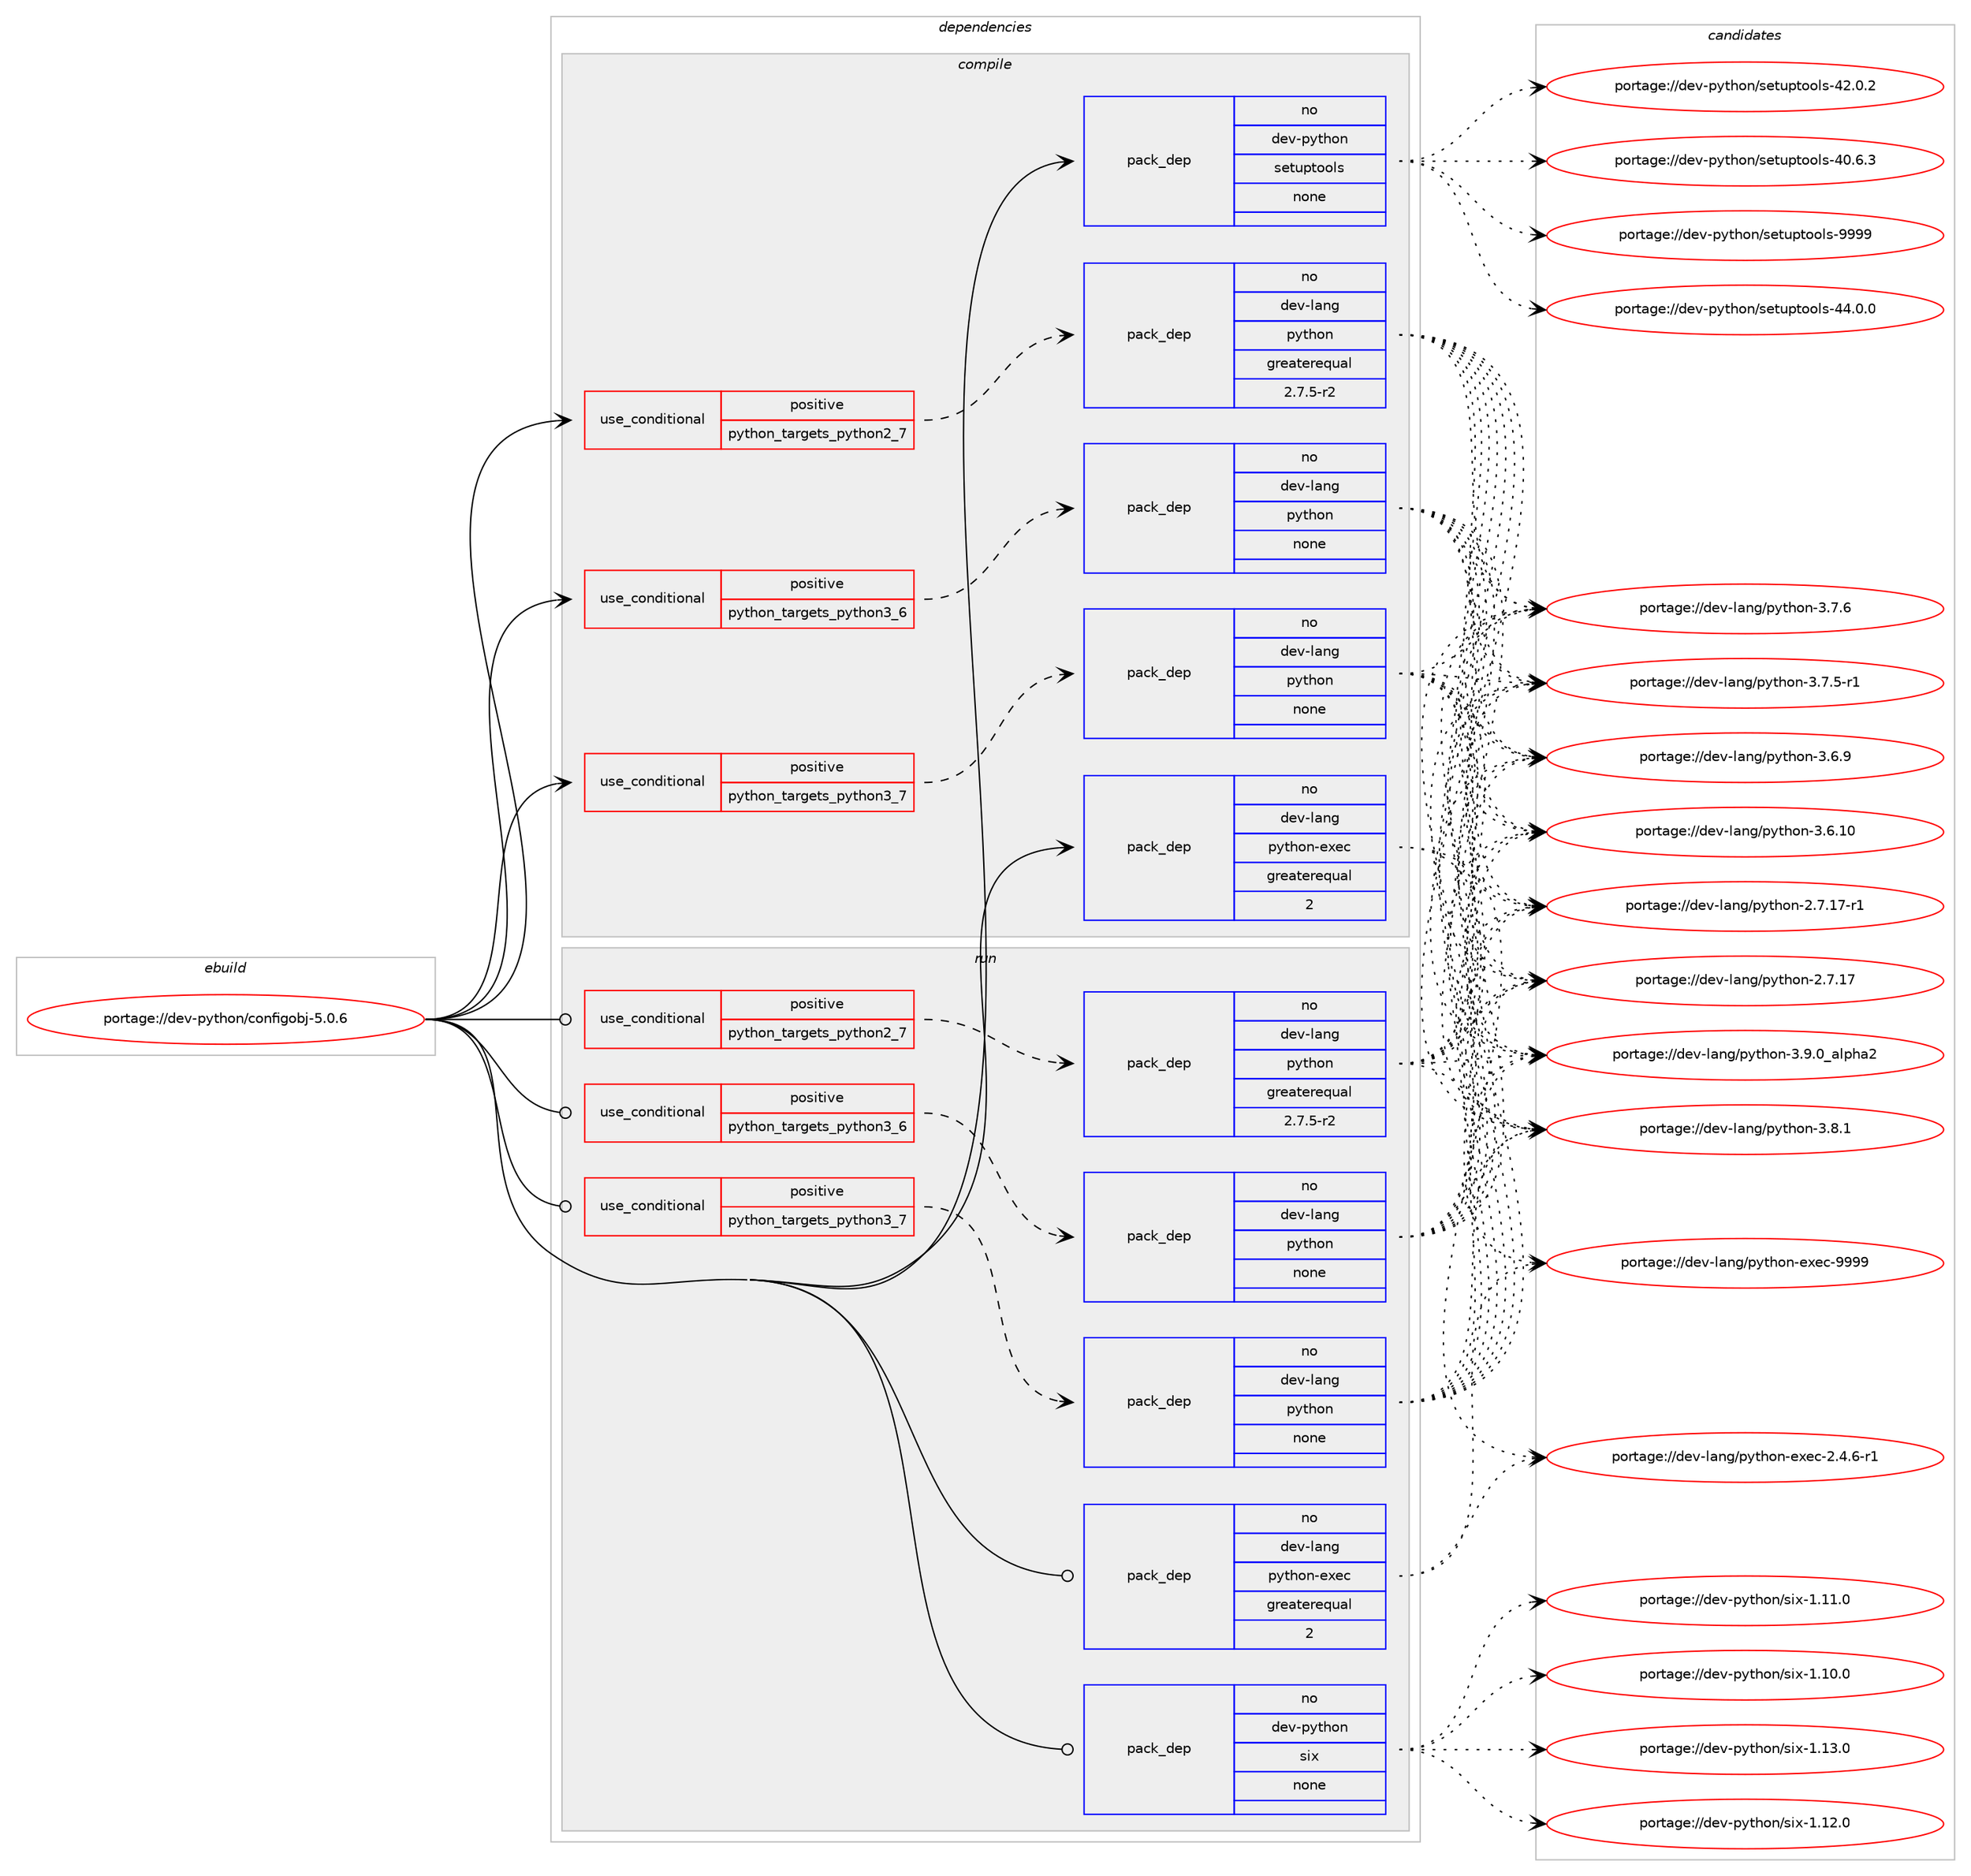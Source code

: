 digraph prolog {

# *************
# Graph options
# *************

newrank=true;
concentrate=true;
compound=true;
graph [rankdir=LR,fontname=Helvetica,fontsize=10,ranksep=1.5];#, ranksep=2.5, nodesep=0.2];
edge  [arrowhead=vee];
node  [fontname=Helvetica,fontsize=10];

# **********
# The ebuild
# **********

subgraph cluster_leftcol {
color=gray;
label=<<i>ebuild</i>>;
id [label="portage://dev-python/configobj-5.0.6", color=red, width=4, href="../dev-python/configobj-5.0.6.svg"];
}

# ****************
# The dependencies
# ****************

subgraph cluster_midcol {
color=gray;
label=<<i>dependencies</i>>;
subgraph cluster_compile {
fillcolor="#eeeeee";
style=filled;
label=<<i>compile</i>>;
subgraph cond117467 {
dependency466210 [label=<<TABLE BORDER="0" CELLBORDER="1" CELLSPACING="0" CELLPADDING="4"><TR><TD ROWSPAN="3" CELLPADDING="10">use_conditional</TD></TR><TR><TD>positive</TD></TR><TR><TD>python_targets_python2_7</TD></TR></TABLE>>, shape=none, color=red];
subgraph pack343736 {
dependency466211 [label=<<TABLE BORDER="0" CELLBORDER="1" CELLSPACING="0" CELLPADDING="4" WIDTH="220"><TR><TD ROWSPAN="6" CELLPADDING="30">pack_dep</TD></TR><TR><TD WIDTH="110">no</TD></TR><TR><TD>dev-lang</TD></TR><TR><TD>python</TD></TR><TR><TD>greaterequal</TD></TR><TR><TD>2.7.5-r2</TD></TR></TABLE>>, shape=none, color=blue];
}
dependency466210:e -> dependency466211:w [weight=20,style="dashed",arrowhead="vee"];
}
id:e -> dependency466210:w [weight=20,style="solid",arrowhead="vee"];
subgraph cond117468 {
dependency466212 [label=<<TABLE BORDER="0" CELLBORDER="1" CELLSPACING="0" CELLPADDING="4"><TR><TD ROWSPAN="3" CELLPADDING="10">use_conditional</TD></TR><TR><TD>positive</TD></TR><TR><TD>python_targets_python3_6</TD></TR></TABLE>>, shape=none, color=red];
subgraph pack343737 {
dependency466213 [label=<<TABLE BORDER="0" CELLBORDER="1" CELLSPACING="0" CELLPADDING="4" WIDTH="220"><TR><TD ROWSPAN="6" CELLPADDING="30">pack_dep</TD></TR><TR><TD WIDTH="110">no</TD></TR><TR><TD>dev-lang</TD></TR><TR><TD>python</TD></TR><TR><TD>none</TD></TR><TR><TD></TD></TR></TABLE>>, shape=none, color=blue];
}
dependency466212:e -> dependency466213:w [weight=20,style="dashed",arrowhead="vee"];
}
id:e -> dependency466212:w [weight=20,style="solid",arrowhead="vee"];
subgraph cond117469 {
dependency466214 [label=<<TABLE BORDER="0" CELLBORDER="1" CELLSPACING="0" CELLPADDING="4"><TR><TD ROWSPAN="3" CELLPADDING="10">use_conditional</TD></TR><TR><TD>positive</TD></TR><TR><TD>python_targets_python3_7</TD></TR></TABLE>>, shape=none, color=red];
subgraph pack343738 {
dependency466215 [label=<<TABLE BORDER="0" CELLBORDER="1" CELLSPACING="0" CELLPADDING="4" WIDTH="220"><TR><TD ROWSPAN="6" CELLPADDING="30">pack_dep</TD></TR><TR><TD WIDTH="110">no</TD></TR><TR><TD>dev-lang</TD></TR><TR><TD>python</TD></TR><TR><TD>none</TD></TR><TR><TD></TD></TR></TABLE>>, shape=none, color=blue];
}
dependency466214:e -> dependency466215:w [weight=20,style="dashed",arrowhead="vee"];
}
id:e -> dependency466214:w [weight=20,style="solid",arrowhead="vee"];
subgraph pack343739 {
dependency466216 [label=<<TABLE BORDER="0" CELLBORDER="1" CELLSPACING="0" CELLPADDING="4" WIDTH="220"><TR><TD ROWSPAN="6" CELLPADDING="30">pack_dep</TD></TR><TR><TD WIDTH="110">no</TD></TR><TR><TD>dev-lang</TD></TR><TR><TD>python-exec</TD></TR><TR><TD>greaterequal</TD></TR><TR><TD>2</TD></TR></TABLE>>, shape=none, color=blue];
}
id:e -> dependency466216:w [weight=20,style="solid",arrowhead="vee"];
subgraph pack343740 {
dependency466217 [label=<<TABLE BORDER="0" CELLBORDER="1" CELLSPACING="0" CELLPADDING="4" WIDTH="220"><TR><TD ROWSPAN="6" CELLPADDING="30">pack_dep</TD></TR><TR><TD WIDTH="110">no</TD></TR><TR><TD>dev-python</TD></TR><TR><TD>setuptools</TD></TR><TR><TD>none</TD></TR><TR><TD></TD></TR></TABLE>>, shape=none, color=blue];
}
id:e -> dependency466217:w [weight=20,style="solid",arrowhead="vee"];
}
subgraph cluster_compileandrun {
fillcolor="#eeeeee";
style=filled;
label=<<i>compile and run</i>>;
}
subgraph cluster_run {
fillcolor="#eeeeee";
style=filled;
label=<<i>run</i>>;
subgraph cond117470 {
dependency466218 [label=<<TABLE BORDER="0" CELLBORDER="1" CELLSPACING="0" CELLPADDING="4"><TR><TD ROWSPAN="3" CELLPADDING="10">use_conditional</TD></TR><TR><TD>positive</TD></TR><TR><TD>python_targets_python2_7</TD></TR></TABLE>>, shape=none, color=red];
subgraph pack343741 {
dependency466219 [label=<<TABLE BORDER="0" CELLBORDER="1" CELLSPACING="0" CELLPADDING="4" WIDTH="220"><TR><TD ROWSPAN="6" CELLPADDING="30">pack_dep</TD></TR><TR><TD WIDTH="110">no</TD></TR><TR><TD>dev-lang</TD></TR><TR><TD>python</TD></TR><TR><TD>greaterequal</TD></TR><TR><TD>2.7.5-r2</TD></TR></TABLE>>, shape=none, color=blue];
}
dependency466218:e -> dependency466219:w [weight=20,style="dashed",arrowhead="vee"];
}
id:e -> dependency466218:w [weight=20,style="solid",arrowhead="odot"];
subgraph cond117471 {
dependency466220 [label=<<TABLE BORDER="0" CELLBORDER="1" CELLSPACING="0" CELLPADDING="4"><TR><TD ROWSPAN="3" CELLPADDING="10">use_conditional</TD></TR><TR><TD>positive</TD></TR><TR><TD>python_targets_python3_6</TD></TR></TABLE>>, shape=none, color=red];
subgraph pack343742 {
dependency466221 [label=<<TABLE BORDER="0" CELLBORDER="1" CELLSPACING="0" CELLPADDING="4" WIDTH="220"><TR><TD ROWSPAN="6" CELLPADDING="30">pack_dep</TD></TR><TR><TD WIDTH="110">no</TD></TR><TR><TD>dev-lang</TD></TR><TR><TD>python</TD></TR><TR><TD>none</TD></TR><TR><TD></TD></TR></TABLE>>, shape=none, color=blue];
}
dependency466220:e -> dependency466221:w [weight=20,style="dashed",arrowhead="vee"];
}
id:e -> dependency466220:w [weight=20,style="solid",arrowhead="odot"];
subgraph cond117472 {
dependency466222 [label=<<TABLE BORDER="0" CELLBORDER="1" CELLSPACING="0" CELLPADDING="4"><TR><TD ROWSPAN="3" CELLPADDING="10">use_conditional</TD></TR><TR><TD>positive</TD></TR><TR><TD>python_targets_python3_7</TD></TR></TABLE>>, shape=none, color=red];
subgraph pack343743 {
dependency466223 [label=<<TABLE BORDER="0" CELLBORDER="1" CELLSPACING="0" CELLPADDING="4" WIDTH="220"><TR><TD ROWSPAN="6" CELLPADDING="30">pack_dep</TD></TR><TR><TD WIDTH="110">no</TD></TR><TR><TD>dev-lang</TD></TR><TR><TD>python</TD></TR><TR><TD>none</TD></TR><TR><TD></TD></TR></TABLE>>, shape=none, color=blue];
}
dependency466222:e -> dependency466223:w [weight=20,style="dashed",arrowhead="vee"];
}
id:e -> dependency466222:w [weight=20,style="solid",arrowhead="odot"];
subgraph pack343744 {
dependency466224 [label=<<TABLE BORDER="0" CELLBORDER="1" CELLSPACING="0" CELLPADDING="4" WIDTH="220"><TR><TD ROWSPAN="6" CELLPADDING="30">pack_dep</TD></TR><TR><TD WIDTH="110">no</TD></TR><TR><TD>dev-lang</TD></TR><TR><TD>python-exec</TD></TR><TR><TD>greaterequal</TD></TR><TR><TD>2</TD></TR></TABLE>>, shape=none, color=blue];
}
id:e -> dependency466224:w [weight=20,style="solid",arrowhead="odot"];
subgraph pack343745 {
dependency466225 [label=<<TABLE BORDER="0" CELLBORDER="1" CELLSPACING="0" CELLPADDING="4" WIDTH="220"><TR><TD ROWSPAN="6" CELLPADDING="30">pack_dep</TD></TR><TR><TD WIDTH="110">no</TD></TR><TR><TD>dev-python</TD></TR><TR><TD>six</TD></TR><TR><TD>none</TD></TR><TR><TD></TD></TR></TABLE>>, shape=none, color=blue];
}
id:e -> dependency466225:w [weight=20,style="solid",arrowhead="odot"];
}
}

# **************
# The candidates
# **************

subgraph cluster_choices {
rank=same;
color=gray;
label=<<i>candidates</i>>;

subgraph choice343736 {
color=black;
nodesep=1;
choice10010111845108971101034711212111610411111045514657464895971081121049750 [label="portage://dev-lang/python-3.9.0_alpha2", color=red, width=4,href="../dev-lang/python-3.9.0_alpha2.svg"];
choice100101118451089711010347112121116104111110455146564649 [label="portage://dev-lang/python-3.8.1", color=red, width=4,href="../dev-lang/python-3.8.1.svg"];
choice100101118451089711010347112121116104111110455146554654 [label="portage://dev-lang/python-3.7.6", color=red, width=4,href="../dev-lang/python-3.7.6.svg"];
choice1001011184510897110103471121211161041111104551465546534511449 [label="portage://dev-lang/python-3.7.5-r1", color=red, width=4,href="../dev-lang/python-3.7.5-r1.svg"];
choice100101118451089711010347112121116104111110455146544657 [label="portage://dev-lang/python-3.6.9", color=red, width=4,href="../dev-lang/python-3.6.9.svg"];
choice10010111845108971101034711212111610411111045514654464948 [label="portage://dev-lang/python-3.6.10", color=red, width=4,href="../dev-lang/python-3.6.10.svg"];
choice100101118451089711010347112121116104111110455046554649554511449 [label="portage://dev-lang/python-2.7.17-r1", color=red, width=4,href="../dev-lang/python-2.7.17-r1.svg"];
choice10010111845108971101034711212111610411111045504655464955 [label="portage://dev-lang/python-2.7.17", color=red, width=4,href="../dev-lang/python-2.7.17.svg"];
dependency466211:e -> choice10010111845108971101034711212111610411111045514657464895971081121049750:w [style=dotted,weight="100"];
dependency466211:e -> choice100101118451089711010347112121116104111110455146564649:w [style=dotted,weight="100"];
dependency466211:e -> choice100101118451089711010347112121116104111110455146554654:w [style=dotted,weight="100"];
dependency466211:e -> choice1001011184510897110103471121211161041111104551465546534511449:w [style=dotted,weight="100"];
dependency466211:e -> choice100101118451089711010347112121116104111110455146544657:w [style=dotted,weight="100"];
dependency466211:e -> choice10010111845108971101034711212111610411111045514654464948:w [style=dotted,weight="100"];
dependency466211:e -> choice100101118451089711010347112121116104111110455046554649554511449:w [style=dotted,weight="100"];
dependency466211:e -> choice10010111845108971101034711212111610411111045504655464955:w [style=dotted,weight="100"];
}
subgraph choice343737 {
color=black;
nodesep=1;
choice10010111845108971101034711212111610411111045514657464895971081121049750 [label="portage://dev-lang/python-3.9.0_alpha2", color=red, width=4,href="../dev-lang/python-3.9.0_alpha2.svg"];
choice100101118451089711010347112121116104111110455146564649 [label="portage://dev-lang/python-3.8.1", color=red, width=4,href="../dev-lang/python-3.8.1.svg"];
choice100101118451089711010347112121116104111110455146554654 [label="portage://dev-lang/python-3.7.6", color=red, width=4,href="../dev-lang/python-3.7.6.svg"];
choice1001011184510897110103471121211161041111104551465546534511449 [label="portage://dev-lang/python-3.7.5-r1", color=red, width=4,href="../dev-lang/python-3.7.5-r1.svg"];
choice100101118451089711010347112121116104111110455146544657 [label="portage://dev-lang/python-3.6.9", color=red, width=4,href="../dev-lang/python-3.6.9.svg"];
choice10010111845108971101034711212111610411111045514654464948 [label="portage://dev-lang/python-3.6.10", color=red, width=4,href="../dev-lang/python-3.6.10.svg"];
choice100101118451089711010347112121116104111110455046554649554511449 [label="portage://dev-lang/python-2.7.17-r1", color=red, width=4,href="../dev-lang/python-2.7.17-r1.svg"];
choice10010111845108971101034711212111610411111045504655464955 [label="portage://dev-lang/python-2.7.17", color=red, width=4,href="../dev-lang/python-2.7.17.svg"];
dependency466213:e -> choice10010111845108971101034711212111610411111045514657464895971081121049750:w [style=dotted,weight="100"];
dependency466213:e -> choice100101118451089711010347112121116104111110455146564649:w [style=dotted,weight="100"];
dependency466213:e -> choice100101118451089711010347112121116104111110455146554654:w [style=dotted,weight="100"];
dependency466213:e -> choice1001011184510897110103471121211161041111104551465546534511449:w [style=dotted,weight="100"];
dependency466213:e -> choice100101118451089711010347112121116104111110455146544657:w [style=dotted,weight="100"];
dependency466213:e -> choice10010111845108971101034711212111610411111045514654464948:w [style=dotted,weight="100"];
dependency466213:e -> choice100101118451089711010347112121116104111110455046554649554511449:w [style=dotted,weight="100"];
dependency466213:e -> choice10010111845108971101034711212111610411111045504655464955:w [style=dotted,weight="100"];
}
subgraph choice343738 {
color=black;
nodesep=1;
choice10010111845108971101034711212111610411111045514657464895971081121049750 [label="portage://dev-lang/python-3.9.0_alpha2", color=red, width=4,href="../dev-lang/python-3.9.0_alpha2.svg"];
choice100101118451089711010347112121116104111110455146564649 [label="portage://dev-lang/python-3.8.1", color=red, width=4,href="../dev-lang/python-3.8.1.svg"];
choice100101118451089711010347112121116104111110455146554654 [label="portage://dev-lang/python-3.7.6", color=red, width=4,href="../dev-lang/python-3.7.6.svg"];
choice1001011184510897110103471121211161041111104551465546534511449 [label="portage://dev-lang/python-3.7.5-r1", color=red, width=4,href="../dev-lang/python-3.7.5-r1.svg"];
choice100101118451089711010347112121116104111110455146544657 [label="portage://dev-lang/python-3.6.9", color=red, width=4,href="../dev-lang/python-3.6.9.svg"];
choice10010111845108971101034711212111610411111045514654464948 [label="portage://dev-lang/python-3.6.10", color=red, width=4,href="../dev-lang/python-3.6.10.svg"];
choice100101118451089711010347112121116104111110455046554649554511449 [label="portage://dev-lang/python-2.7.17-r1", color=red, width=4,href="../dev-lang/python-2.7.17-r1.svg"];
choice10010111845108971101034711212111610411111045504655464955 [label="portage://dev-lang/python-2.7.17", color=red, width=4,href="../dev-lang/python-2.7.17.svg"];
dependency466215:e -> choice10010111845108971101034711212111610411111045514657464895971081121049750:w [style=dotted,weight="100"];
dependency466215:e -> choice100101118451089711010347112121116104111110455146564649:w [style=dotted,weight="100"];
dependency466215:e -> choice100101118451089711010347112121116104111110455146554654:w [style=dotted,weight="100"];
dependency466215:e -> choice1001011184510897110103471121211161041111104551465546534511449:w [style=dotted,weight="100"];
dependency466215:e -> choice100101118451089711010347112121116104111110455146544657:w [style=dotted,weight="100"];
dependency466215:e -> choice10010111845108971101034711212111610411111045514654464948:w [style=dotted,weight="100"];
dependency466215:e -> choice100101118451089711010347112121116104111110455046554649554511449:w [style=dotted,weight="100"];
dependency466215:e -> choice10010111845108971101034711212111610411111045504655464955:w [style=dotted,weight="100"];
}
subgraph choice343739 {
color=black;
nodesep=1;
choice10010111845108971101034711212111610411111045101120101994557575757 [label="portage://dev-lang/python-exec-9999", color=red, width=4,href="../dev-lang/python-exec-9999.svg"];
choice10010111845108971101034711212111610411111045101120101994550465246544511449 [label="portage://dev-lang/python-exec-2.4.6-r1", color=red, width=4,href="../dev-lang/python-exec-2.4.6-r1.svg"];
dependency466216:e -> choice10010111845108971101034711212111610411111045101120101994557575757:w [style=dotted,weight="100"];
dependency466216:e -> choice10010111845108971101034711212111610411111045101120101994550465246544511449:w [style=dotted,weight="100"];
}
subgraph choice343740 {
color=black;
nodesep=1;
choice10010111845112121116104111110471151011161171121161111111081154557575757 [label="portage://dev-python/setuptools-9999", color=red, width=4,href="../dev-python/setuptools-9999.svg"];
choice100101118451121211161041111104711510111611711211611111110811545525246484648 [label="portage://dev-python/setuptools-44.0.0", color=red, width=4,href="../dev-python/setuptools-44.0.0.svg"];
choice100101118451121211161041111104711510111611711211611111110811545525046484650 [label="portage://dev-python/setuptools-42.0.2", color=red, width=4,href="../dev-python/setuptools-42.0.2.svg"];
choice100101118451121211161041111104711510111611711211611111110811545524846544651 [label="portage://dev-python/setuptools-40.6.3", color=red, width=4,href="../dev-python/setuptools-40.6.3.svg"];
dependency466217:e -> choice10010111845112121116104111110471151011161171121161111111081154557575757:w [style=dotted,weight="100"];
dependency466217:e -> choice100101118451121211161041111104711510111611711211611111110811545525246484648:w [style=dotted,weight="100"];
dependency466217:e -> choice100101118451121211161041111104711510111611711211611111110811545525046484650:w [style=dotted,weight="100"];
dependency466217:e -> choice100101118451121211161041111104711510111611711211611111110811545524846544651:w [style=dotted,weight="100"];
}
subgraph choice343741 {
color=black;
nodesep=1;
choice10010111845108971101034711212111610411111045514657464895971081121049750 [label="portage://dev-lang/python-3.9.0_alpha2", color=red, width=4,href="../dev-lang/python-3.9.0_alpha2.svg"];
choice100101118451089711010347112121116104111110455146564649 [label="portage://dev-lang/python-3.8.1", color=red, width=4,href="../dev-lang/python-3.8.1.svg"];
choice100101118451089711010347112121116104111110455146554654 [label="portage://dev-lang/python-3.7.6", color=red, width=4,href="../dev-lang/python-3.7.6.svg"];
choice1001011184510897110103471121211161041111104551465546534511449 [label="portage://dev-lang/python-3.7.5-r1", color=red, width=4,href="../dev-lang/python-3.7.5-r1.svg"];
choice100101118451089711010347112121116104111110455146544657 [label="portage://dev-lang/python-3.6.9", color=red, width=4,href="../dev-lang/python-3.6.9.svg"];
choice10010111845108971101034711212111610411111045514654464948 [label="portage://dev-lang/python-3.6.10", color=red, width=4,href="../dev-lang/python-3.6.10.svg"];
choice100101118451089711010347112121116104111110455046554649554511449 [label="portage://dev-lang/python-2.7.17-r1", color=red, width=4,href="../dev-lang/python-2.7.17-r1.svg"];
choice10010111845108971101034711212111610411111045504655464955 [label="portage://dev-lang/python-2.7.17", color=red, width=4,href="../dev-lang/python-2.7.17.svg"];
dependency466219:e -> choice10010111845108971101034711212111610411111045514657464895971081121049750:w [style=dotted,weight="100"];
dependency466219:e -> choice100101118451089711010347112121116104111110455146564649:w [style=dotted,weight="100"];
dependency466219:e -> choice100101118451089711010347112121116104111110455146554654:w [style=dotted,weight="100"];
dependency466219:e -> choice1001011184510897110103471121211161041111104551465546534511449:w [style=dotted,weight="100"];
dependency466219:e -> choice100101118451089711010347112121116104111110455146544657:w [style=dotted,weight="100"];
dependency466219:e -> choice10010111845108971101034711212111610411111045514654464948:w [style=dotted,weight="100"];
dependency466219:e -> choice100101118451089711010347112121116104111110455046554649554511449:w [style=dotted,weight="100"];
dependency466219:e -> choice10010111845108971101034711212111610411111045504655464955:w [style=dotted,weight="100"];
}
subgraph choice343742 {
color=black;
nodesep=1;
choice10010111845108971101034711212111610411111045514657464895971081121049750 [label="portage://dev-lang/python-3.9.0_alpha2", color=red, width=4,href="../dev-lang/python-3.9.0_alpha2.svg"];
choice100101118451089711010347112121116104111110455146564649 [label="portage://dev-lang/python-3.8.1", color=red, width=4,href="../dev-lang/python-3.8.1.svg"];
choice100101118451089711010347112121116104111110455146554654 [label="portage://dev-lang/python-3.7.6", color=red, width=4,href="../dev-lang/python-3.7.6.svg"];
choice1001011184510897110103471121211161041111104551465546534511449 [label="portage://dev-lang/python-3.7.5-r1", color=red, width=4,href="../dev-lang/python-3.7.5-r1.svg"];
choice100101118451089711010347112121116104111110455146544657 [label="portage://dev-lang/python-3.6.9", color=red, width=4,href="../dev-lang/python-3.6.9.svg"];
choice10010111845108971101034711212111610411111045514654464948 [label="portage://dev-lang/python-3.6.10", color=red, width=4,href="../dev-lang/python-3.6.10.svg"];
choice100101118451089711010347112121116104111110455046554649554511449 [label="portage://dev-lang/python-2.7.17-r1", color=red, width=4,href="../dev-lang/python-2.7.17-r1.svg"];
choice10010111845108971101034711212111610411111045504655464955 [label="portage://dev-lang/python-2.7.17", color=red, width=4,href="../dev-lang/python-2.7.17.svg"];
dependency466221:e -> choice10010111845108971101034711212111610411111045514657464895971081121049750:w [style=dotted,weight="100"];
dependency466221:e -> choice100101118451089711010347112121116104111110455146564649:w [style=dotted,weight="100"];
dependency466221:e -> choice100101118451089711010347112121116104111110455146554654:w [style=dotted,weight="100"];
dependency466221:e -> choice1001011184510897110103471121211161041111104551465546534511449:w [style=dotted,weight="100"];
dependency466221:e -> choice100101118451089711010347112121116104111110455146544657:w [style=dotted,weight="100"];
dependency466221:e -> choice10010111845108971101034711212111610411111045514654464948:w [style=dotted,weight="100"];
dependency466221:e -> choice100101118451089711010347112121116104111110455046554649554511449:w [style=dotted,weight="100"];
dependency466221:e -> choice10010111845108971101034711212111610411111045504655464955:w [style=dotted,weight="100"];
}
subgraph choice343743 {
color=black;
nodesep=1;
choice10010111845108971101034711212111610411111045514657464895971081121049750 [label="portage://dev-lang/python-3.9.0_alpha2", color=red, width=4,href="../dev-lang/python-3.9.0_alpha2.svg"];
choice100101118451089711010347112121116104111110455146564649 [label="portage://dev-lang/python-3.8.1", color=red, width=4,href="../dev-lang/python-3.8.1.svg"];
choice100101118451089711010347112121116104111110455146554654 [label="portage://dev-lang/python-3.7.6", color=red, width=4,href="../dev-lang/python-3.7.6.svg"];
choice1001011184510897110103471121211161041111104551465546534511449 [label="portage://dev-lang/python-3.7.5-r1", color=red, width=4,href="../dev-lang/python-3.7.5-r1.svg"];
choice100101118451089711010347112121116104111110455146544657 [label="portage://dev-lang/python-3.6.9", color=red, width=4,href="../dev-lang/python-3.6.9.svg"];
choice10010111845108971101034711212111610411111045514654464948 [label="portage://dev-lang/python-3.6.10", color=red, width=4,href="../dev-lang/python-3.6.10.svg"];
choice100101118451089711010347112121116104111110455046554649554511449 [label="portage://dev-lang/python-2.7.17-r1", color=red, width=4,href="../dev-lang/python-2.7.17-r1.svg"];
choice10010111845108971101034711212111610411111045504655464955 [label="portage://dev-lang/python-2.7.17", color=red, width=4,href="../dev-lang/python-2.7.17.svg"];
dependency466223:e -> choice10010111845108971101034711212111610411111045514657464895971081121049750:w [style=dotted,weight="100"];
dependency466223:e -> choice100101118451089711010347112121116104111110455146564649:w [style=dotted,weight="100"];
dependency466223:e -> choice100101118451089711010347112121116104111110455146554654:w [style=dotted,weight="100"];
dependency466223:e -> choice1001011184510897110103471121211161041111104551465546534511449:w [style=dotted,weight="100"];
dependency466223:e -> choice100101118451089711010347112121116104111110455146544657:w [style=dotted,weight="100"];
dependency466223:e -> choice10010111845108971101034711212111610411111045514654464948:w [style=dotted,weight="100"];
dependency466223:e -> choice100101118451089711010347112121116104111110455046554649554511449:w [style=dotted,weight="100"];
dependency466223:e -> choice10010111845108971101034711212111610411111045504655464955:w [style=dotted,weight="100"];
}
subgraph choice343744 {
color=black;
nodesep=1;
choice10010111845108971101034711212111610411111045101120101994557575757 [label="portage://dev-lang/python-exec-9999", color=red, width=4,href="../dev-lang/python-exec-9999.svg"];
choice10010111845108971101034711212111610411111045101120101994550465246544511449 [label="portage://dev-lang/python-exec-2.4.6-r1", color=red, width=4,href="../dev-lang/python-exec-2.4.6-r1.svg"];
dependency466224:e -> choice10010111845108971101034711212111610411111045101120101994557575757:w [style=dotted,weight="100"];
dependency466224:e -> choice10010111845108971101034711212111610411111045101120101994550465246544511449:w [style=dotted,weight="100"];
}
subgraph choice343745 {
color=black;
nodesep=1;
choice100101118451121211161041111104711510512045494649514648 [label="portage://dev-python/six-1.13.0", color=red, width=4,href="../dev-python/six-1.13.0.svg"];
choice100101118451121211161041111104711510512045494649504648 [label="portage://dev-python/six-1.12.0", color=red, width=4,href="../dev-python/six-1.12.0.svg"];
choice100101118451121211161041111104711510512045494649494648 [label="portage://dev-python/six-1.11.0", color=red, width=4,href="../dev-python/six-1.11.0.svg"];
choice100101118451121211161041111104711510512045494649484648 [label="portage://dev-python/six-1.10.0", color=red, width=4,href="../dev-python/six-1.10.0.svg"];
dependency466225:e -> choice100101118451121211161041111104711510512045494649514648:w [style=dotted,weight="100"];
dependency466225:e -> choice100101118451121211161041111104711510512045494649504648:w [style=dotted,weight="100"];
dependency466225:e -> choice100101118451121211161041111104711510512045494649494648:w [style=dotted,weight="100"];
dependency466225:e -> choice100101118451121211161041111104711510512045494649484648:w [style=dotted,weight="100"];
}
}

}
